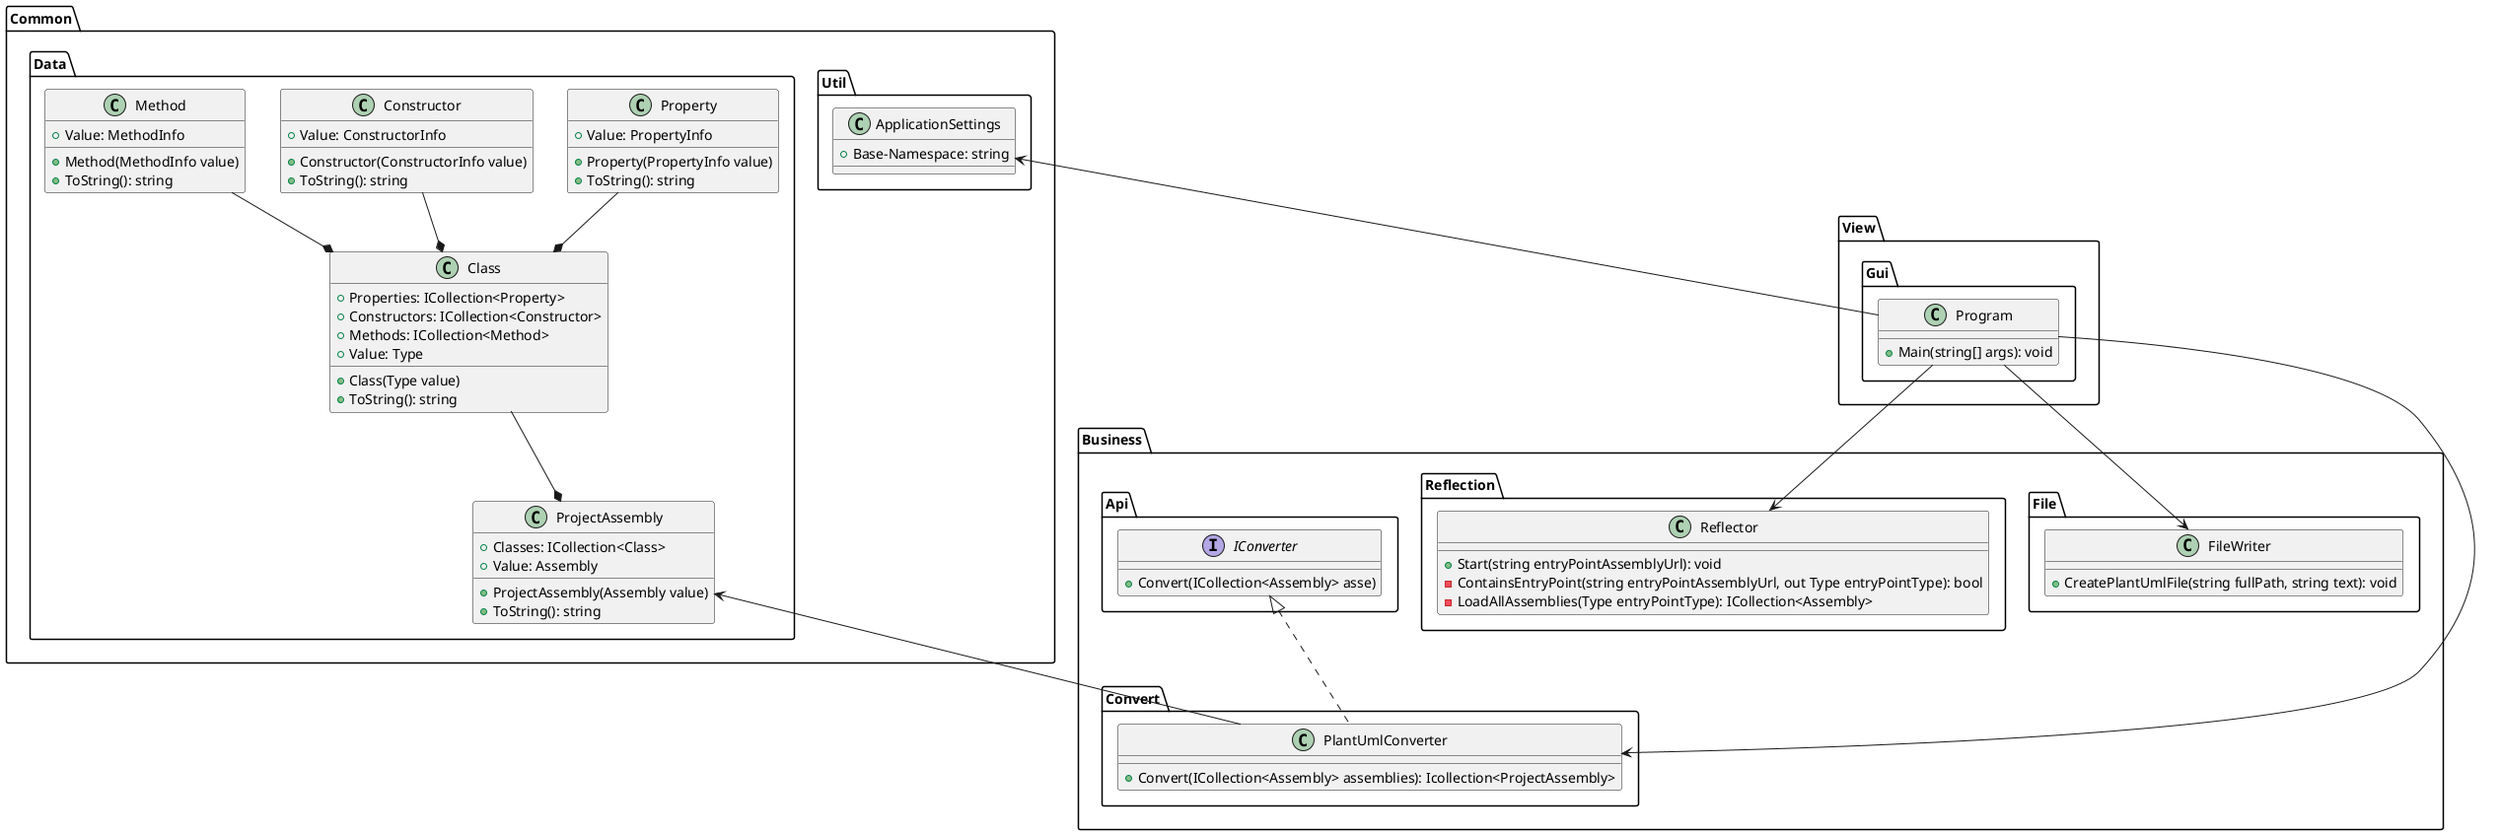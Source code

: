 @startuml ClassDiagram

    ' View.Gui-Project
    package View.Gui {
        class Program {
            + Main(string[] args): void
        }
    }

    ' Business.File-Project
    package Business.File {
        class FileWriter {
            + CreatePlantUmlFile(string fullPath, string text): void
        }
    }

    ' Business.PlantUml-Project
    package Business.Convert {
        class PlantUmlConverter {
            + Convert(ICollection<Assembly> assemblies): Icollection<ProjectAssembly>
        }
    }

    ' Business.Reflection-Project
    package Business.Reflection {
        class Reflector {
            + Start(string entryPointAssemblyUrl): void
            - ContainsEntryPoint(string entryPointAssemblyUrl, out Type entryPointType): bool
            - LoadAllAssemblies(Type entryPointType): ICollection<Assembly>
        }
    }

    ' Business.Api-Project
    package Business.Api {
        interface IConverter {
            + Convert(ICollection<Assembly> asse)
        }
    }

    ' Common.Util-Project
    package Common.Util {
        class ApplicationSettings {
            + Base-Namespace: string

        }
    }

    ' Common.Data-Project
    package Common.Data {
        class ProjectAssembly {
            + Classes: ICollection<Class>
            + Value: Assembly

            + ProjectAssembly(Assembly value)
            + ToString(): string
        }

        class Class {
            + Properties: ICollection<Property>
            + Constructors: ICollection<Constructor>
            + Methods: ICollection<Method>
            + Value: Type

            + Class(Type value)
            + ToString(): string
        }

        class Property {
            + Value: PropertyInfo

            + Property(PropertyInfo value)
            + ToString(): string
        }

        class Constructor {
            + Value: ConstructorInfo

            + Constructor(ConstructorInfo value)
            + ToString(): string
        }
        
        class Method {
            + Value: MethodInfo
            
            + Method(MethodInfo value)
            + ToString(): string
        }

        ' References in the same assembly
        Class -down-* ProjectAssembly
        Method -down-* Class
        Constructor -down-* Class
        Property -down-* Class
    }

    ' References through different assemblies
    Program --> PlantUmlConverter
    Program --> Reflector
    Program --> FileWriter
    PlantUmlConverter -down-> ProjectAssembly
    PlantUmlConverter .up.|> IConverter
    Program -up-> ApplicationSettings

@enduml